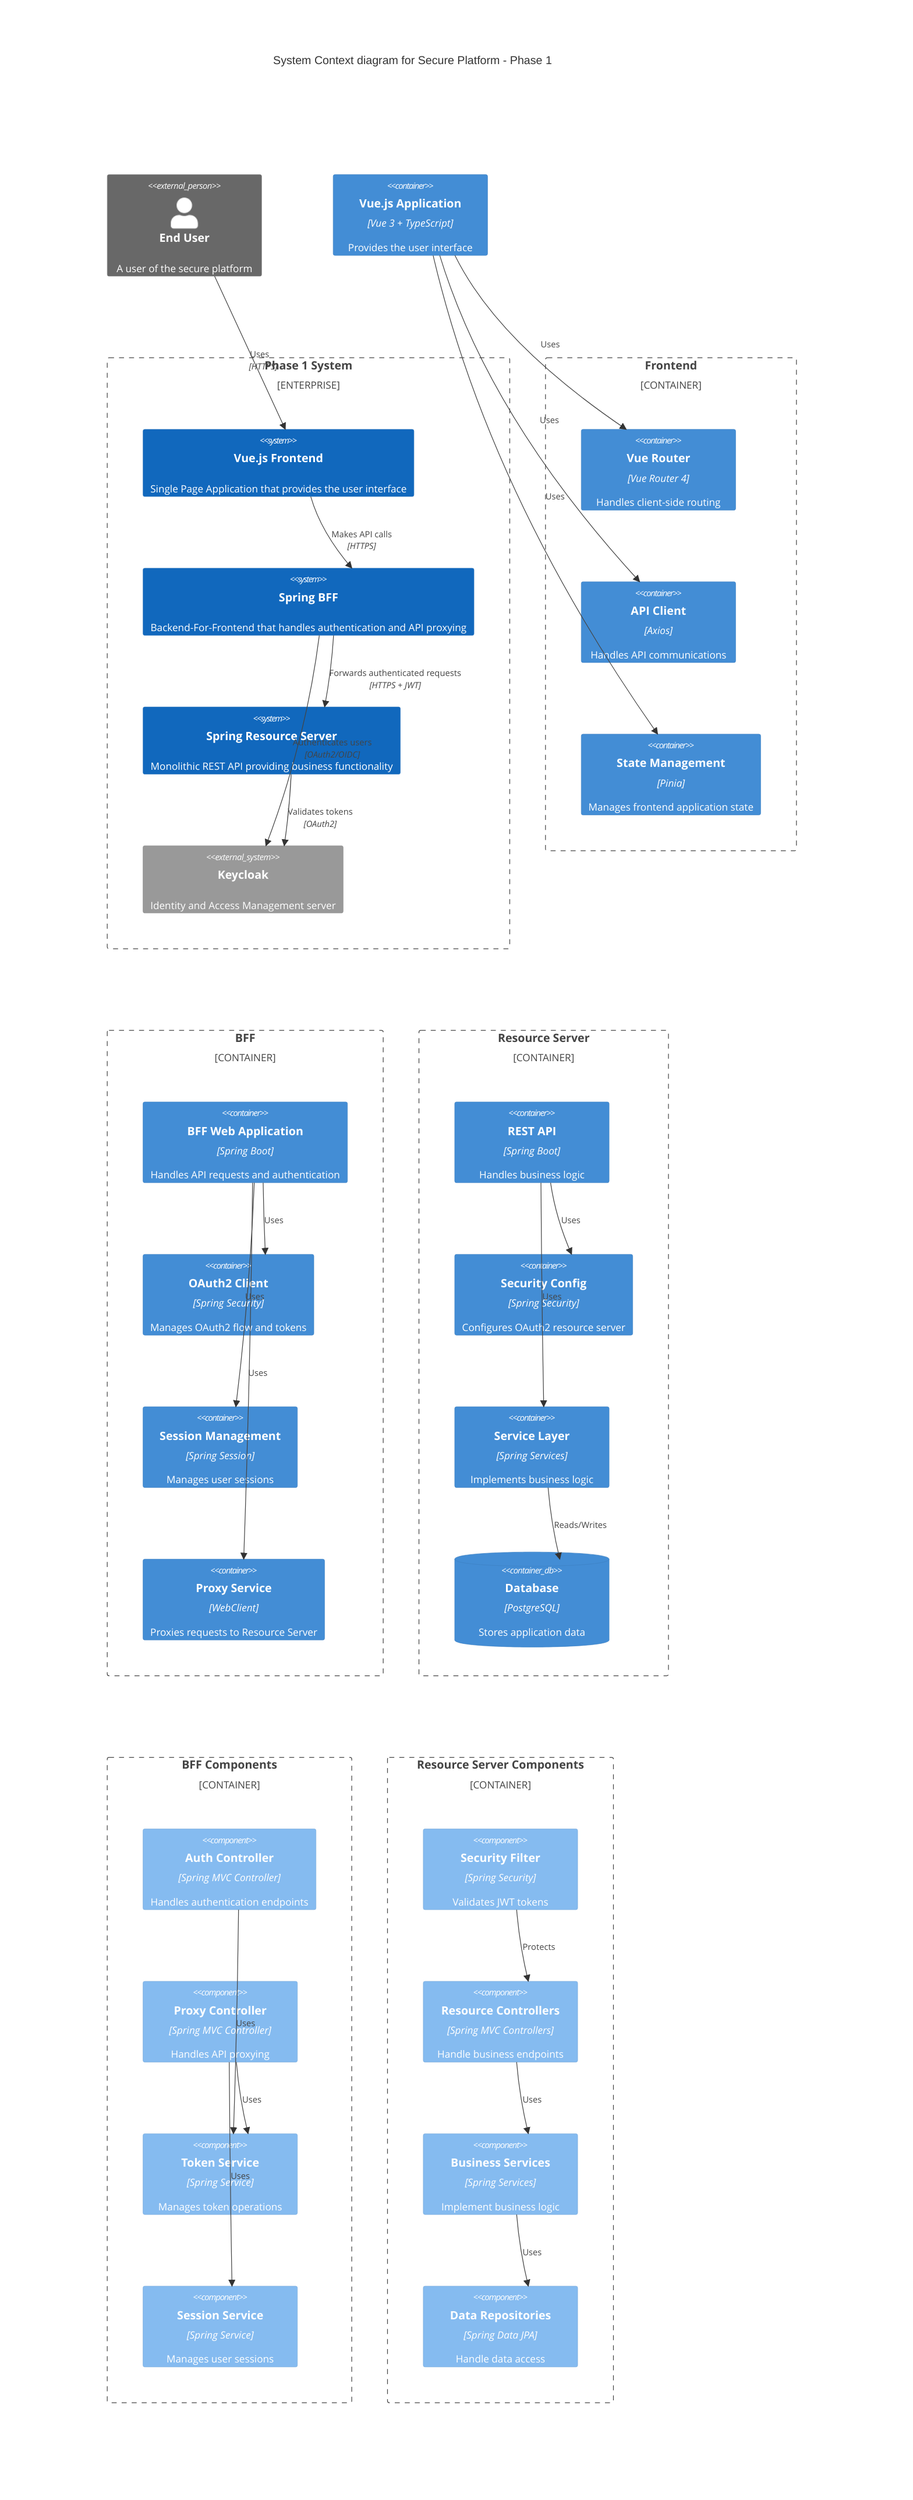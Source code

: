 C4Context
    title System Context diagram for Secure Platform - Phase 1

    Person_Ext(user, "End User", "A user of the secure platform")
    
    Enterprise_Boundary(system, "Phase 1 System") {
        System(spa, "Vue.js Frontend", "Single Page Application that provides the user interface")
        System(bff, "Spring BFF", "Backend-For-Frontend that handles authentication and API proxying")
        System(api, "Spring Resource Server", "Monolithic REST API providing business functionality")
        System_Ext(keycloak, "Keycloak", "Identity and Access Management server")
    }
    
    Rel(user, spa, "Uses", "HTTPS")
    Rel(spa, bff, "Makes API calls", "HTTPS")
    Rel(bff, api, "Forwards authenticated requests", "HTTPS + JWT")
    Rel(bff, keycloak, "Authenticates users", "OAuth2/OIDC")
    Rel(api, keycloak, "Validates tokens", "OAuth2")

Container(vue_app, "Vue.js Application", "Vue 3 + TypeScript", "Provides the user interface")
Container_Boundary(frontend, "Frontend") {
    Container(vue_router, "Vue Router", "Vue Router 4", "Handles client-side routing")
    Container(api_client, "API Client", "Axios", "Handles API communications")
    Container(state_mgmt, "State Management", "Pinia", "Manages frontend application state")
}

Container_Boundary(bff_boundary, "BFF") {
    Container(bff_web, "BFF Web Application", "Spring Boot", "Handles API requests and authentication")
    Container(oauth_client, "OAuth2 Client", "Spring Security", "Manages OAuth2 flow and tokens")
    Container(session_mgmt, "Session Management", "Spring Session", "Manages user sessions")
    Container(proxy_service, "Proxy Service", "WebClient", "Proxies requests to Resource Server")
}

Container_Boundary(resource_server, "Resource Server") {
    Container(resource_app, "REST API", "Spring Boot", "Handles business logic")
    Container(security_config, "Security Config", "Spring Security", "Configures OAuth2 resource server")
    Container(service_layer, "Service Layer", "Spring Services", "Implements business logic")
    ContainerDb(database, "Database", "PostgreSQL", "Stores application data")
}

Container_Boundary(bff_components, "BFF Components") {
    Component(auth_controller, "Auth Controller", "Spring MVC Controller", "Handles authentication endpoints")
    Component(proxy_controller, "Proxy Controller", "Spring MVC Controller", "Handles API proxying")
    Component(token_service, "Token Service", "Spring Service", "Manages token operations")
    Component(session_service, "Session Service", "Spring Service", "Manages user sessions")
}

Container_Boundary(resource_components, "Resource Server Components") {
    Component(security_filter, "Security Filter", "Spring Security", "Validates JWT tokens")
    Component(resource_controller, "Resource Controllers", "Spring MVC Controllers", "Handle business endpoints")
    Component(business_service, "Business Services", "Spring Services", "Implement business logic")
    Component(data_repository, "Data Repositories", "Spring Data JPA", "Handle data access")
}

Rel(vue_app, vue_router, "Uses")
Rel(vue_app, api_client, "Uses")
Rel(vue_app, state_mgmt, "Uses")

Rel(bff_web, oauth_client, "Uses")
Rel(bff_web, session_mgmt, "Uses")
Rel(bff_web, proxy_service, "Uses")

Rel(resource_app, security_config, "Uses")
Rel(resource_app, service_layer, "Uses")
Rel(service_layer, database, "Reads/Writes")

Rel(auth_controller, token_service, "Uses")
Rel(proxy_controller, session_service, "Uses")
Rel(proxy_controller, token_service, "Uses")

Rel(resource_controller, business_service, "Uses")
Rel(business_service, data_repository, "Uses")
Rel(security_filter, resource_controller, "Protects")